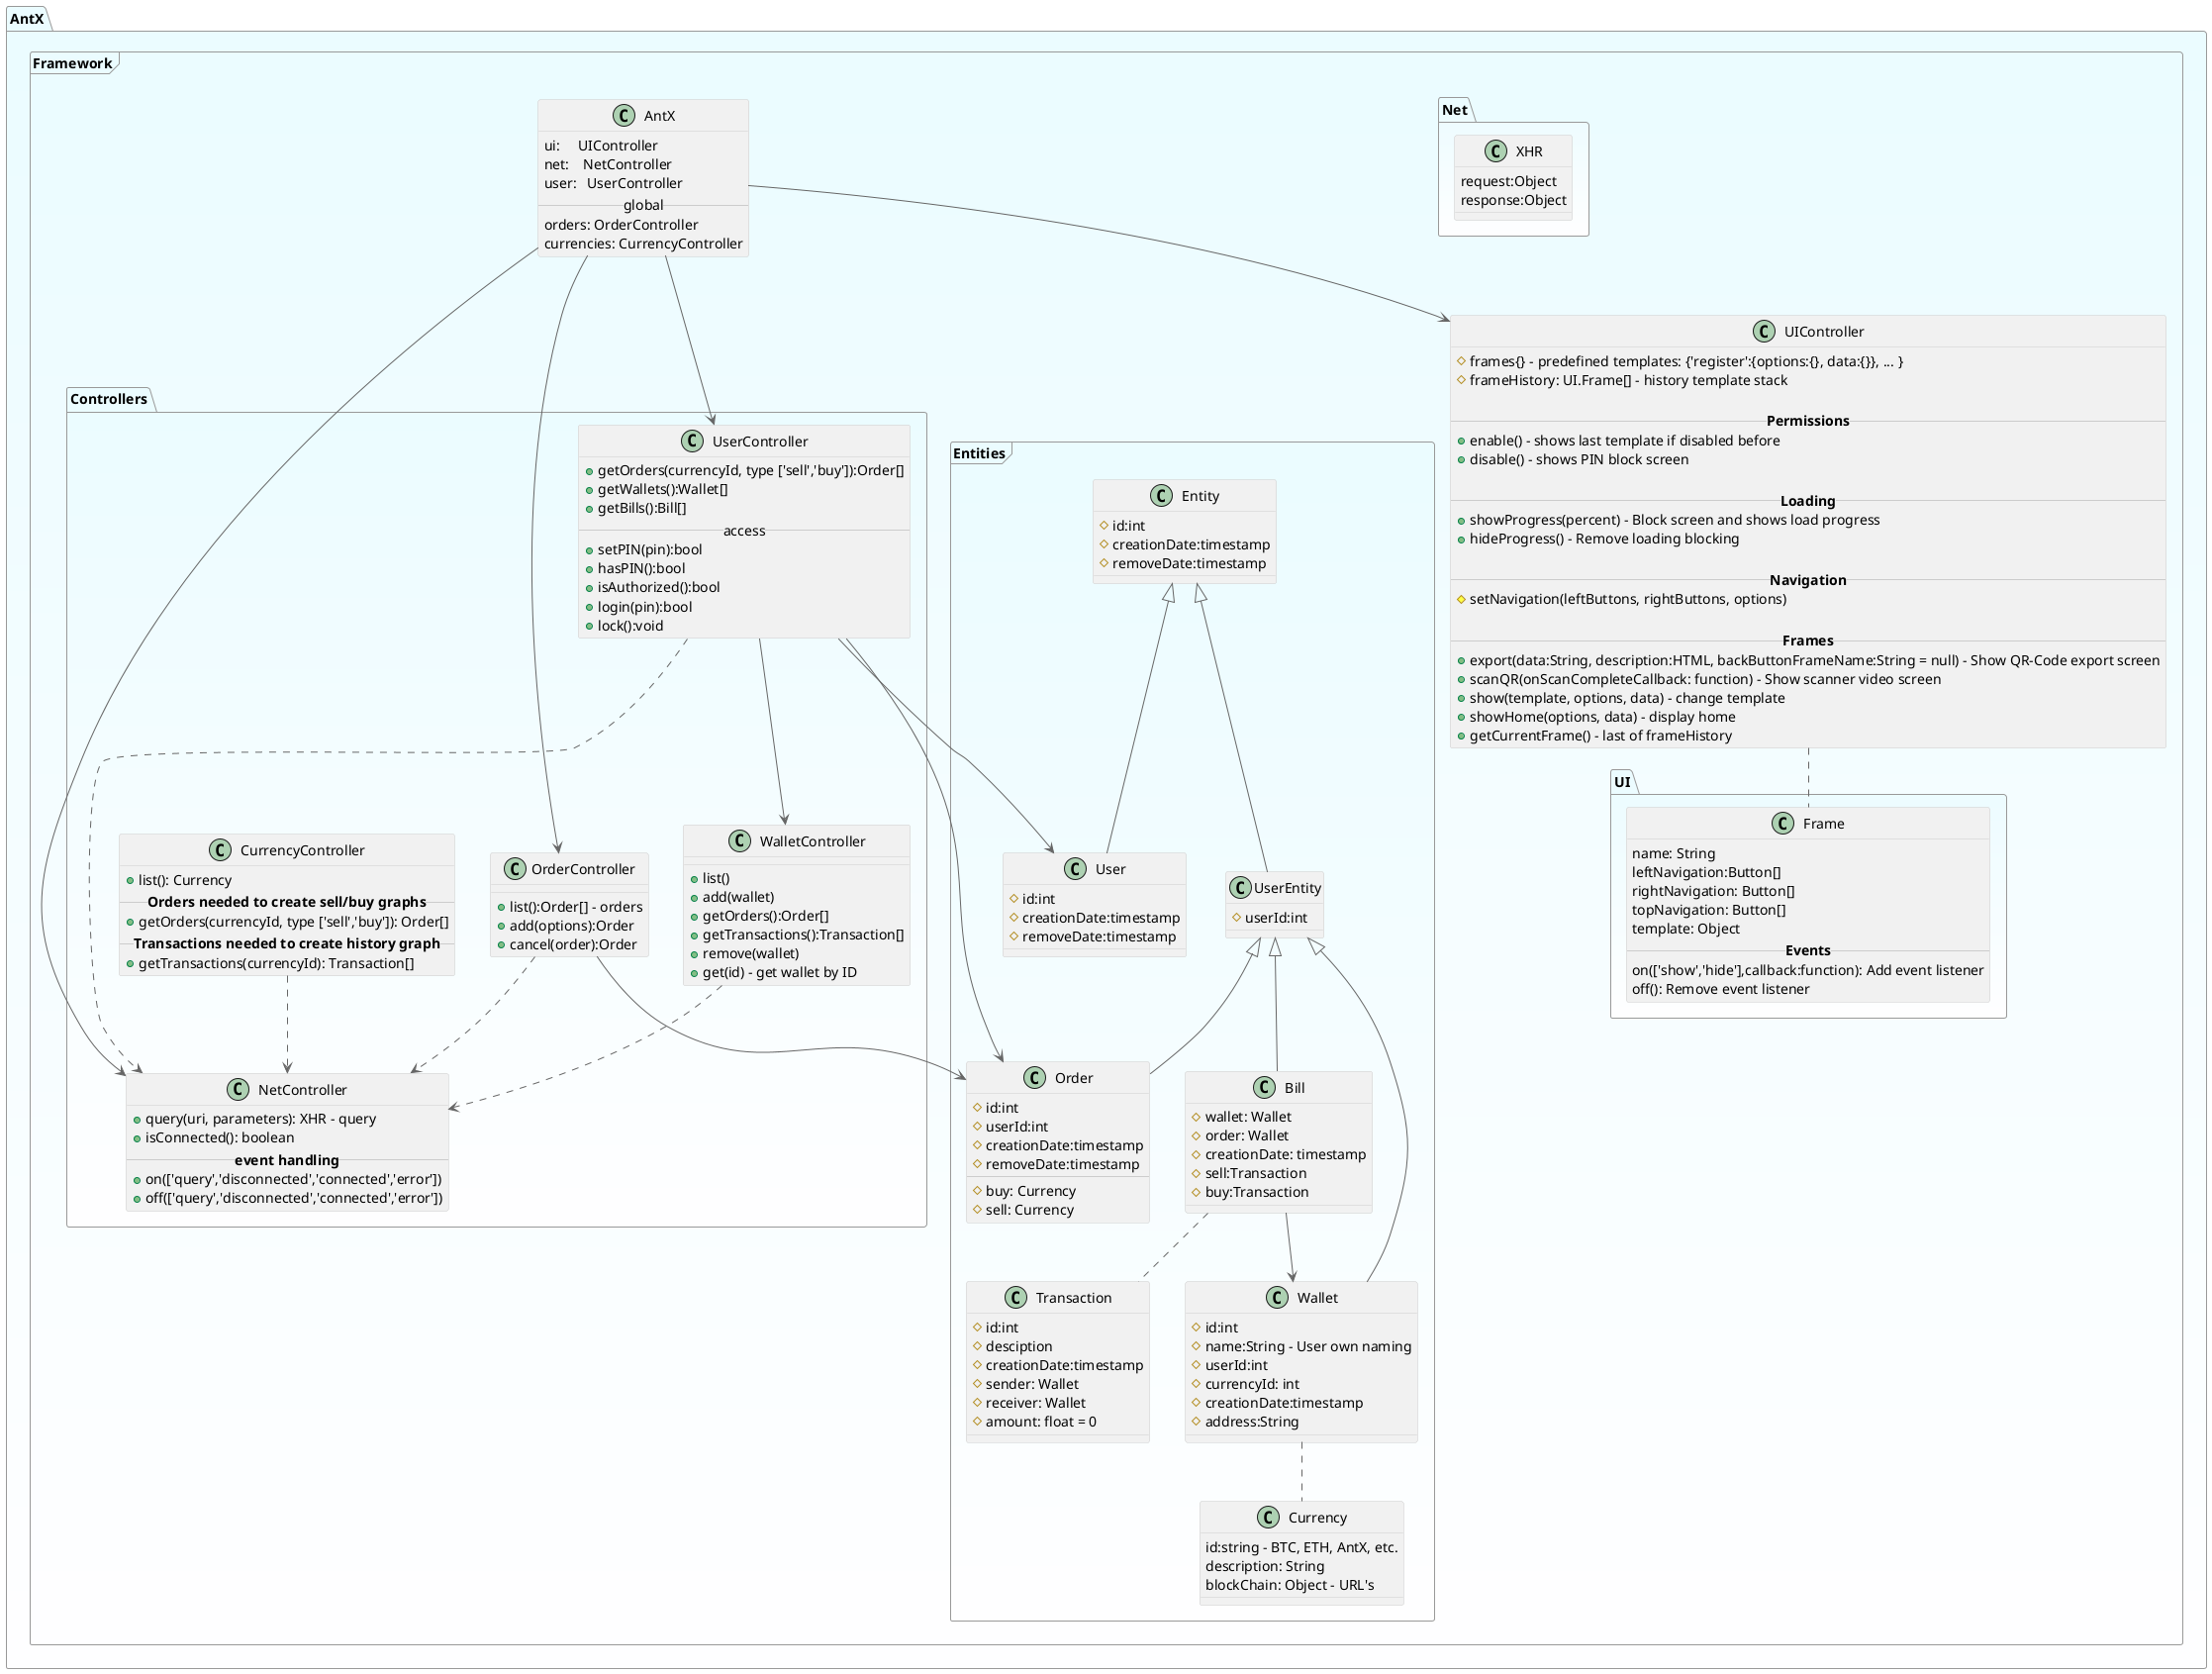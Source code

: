 @startuml

skinparam{
    class {
        ArrowColor #666666
        BorderColor #cccccc
        BorderThickness 0.5

    }

    package {
    	ArrowColor SeaGreen
    	BorderColor #999999
    	BackgroundColor #EBFCFF-#FFFFFF
        BorderThickness 1
        PackageFontSize 15
    }
    'shadowing false
}


package AntX.Framework <<Frame>>{

  class UIController {
    # frames{} - predefined templates: {'register':{options:{}, data:{}}, ... }
    # frameHistory: UI.Frame[] - history template stack
    
    -- <b>Permissions</b> --
    + enable() - shows last template if disabled before
    + disable() - shows PIN block screen
    
    -- <b>Loading</b> --
    + showProgress(percent) - Block screen and shows load progress
    + hideProgress() - Remove loading blocking
    
    -- <b>Navigation</b> --
    # setNavigation(leftButtons, rightButtons, options)
    
    -- <b>Frames</b> --
    + export(data:String, description:HTML, backButtonFrameName:String = null) - Show QR-Code export screen
    + scanQR(onScanCompleteCallback: function) - Show scanner video screen
    + show(template, options, data) - change template
    + showHome(options, data) - display home
    + getCurrentFrame() - last of frameHistory
 }
 package Net{
 
  class XHR{
   request:Object
   response:Object
  }
  
 }
 
 package UI{
  class Frame{
   name: String
   leftNavigation:Button[]
   rightNavigation: Button[]
   topNavigation: Button[]
   template: Object
   -- <b>Events</b> --
   on(['show','hide'],callback:function): Add event listener
   off(): Remove event listener
  }
 }
 


UIController .. Frame
package Controllers{

 class UserController{
    + getOrders(currencyId, type ['sell','buy']):Order[]
    + getWallets():Wallet[]
    + getBills():Bill[]
    -- access --
    + setPIN(pin):bool
    + hasPIN():bool
    + isAuthorized():bool
    + login(pin):bool
    + lock():void
    '- Lock screen with PIN input frame `ui.disable()`
 }
 
 class WalletController {
  + list()
  + add(wallet)
  + getOrders():Order[]
  + getTransactions():Transaction[]
  + remove(wallet)
  + get(id) - get wallet by ID
 }
 
 class NetController{
    + query(uri, parameters): XHR - query
    + isConnected(): boolean
    -- <b>event handling</b> --
    + on(['query','disconnected','connected','error'])
    + off(['query','disconnected','connected','error'])
 }
 
 class OrderController{
  +list():Order[] - orders
  +add(options):Order
  +cancel(order):Order
 }
 
  class CurrencyController {
   + list(): Currency
   -- <b>Orders needed to create sell/buy graphs</b> --
   + getOrders(currencyId, type ['sell','buy']): Order[]
   -- <b>Transactions needed to create history graph --
   + getTransactions(currencyId): Transaction[]
  }
 
}
 
 package Entities <<Frame>>{
  class Entity{
    #id:int
    #creationDate:timestamp
    #removeDate:timestamp
  }
  class UserEntity  extends Entity{
    #userId:int
  }
  
  class Currency {
    id:string - BTC, ETH, AntX, etc.
    description: String
    blockChain: Object - URL's
  }
  
  class Transaction{
    #id:int
    #desciption
    #creationDate:timestamp
    #sender: Wallet
    #receiver: Wallet
    #amount: float = 0
  }
 
  class Order extends UserEntity{
      #id:int
      #userId:int
      #creationDate:timestamp
      #removeDate:timestamp
      --
      #buy: Currency
      #sell: Currency
  }
  
  class User extends Entity{
      #id:int
      #creationDate:timestamp
      #removeDate:timestamp
  }
  
  class Wallet extends UserEntity{
      #id:int
      #name:String - User own naming
      #userId:int
      #currencyId: int
      #creationDate:timestamp
      #address:String
  }
  
  class Bill extends UserEntity{
    #wallet: Wallet
    #order: Wallet
    #creationDate: timestamp
    #sell:Transaction
    #buy:Transaction
  }
  
  Bill --> Wallet
  Bill .. Transaction
  Wallet .. Currency
  
   OrderController --> Order
   UserController --> WalletController
   UserController --> User
   UserController --> Order
 }
 

 
 CurrencyController ..> NetController
 OrderController ..> NetController
 UserController ..> NetController
 WalletController ..> NetController
' TransactionController --> NetController
 
 class AntX {
  ui:     UIController
  net:    NetController
  user:   UserController
  -- global --
  orders: OrderController
  currencies: CurrencyController
 }
 
 AntX --> UIController
 AntX --> OrderController
 AntX --> UserController
 AntX --> NetController
 
}



@enduml